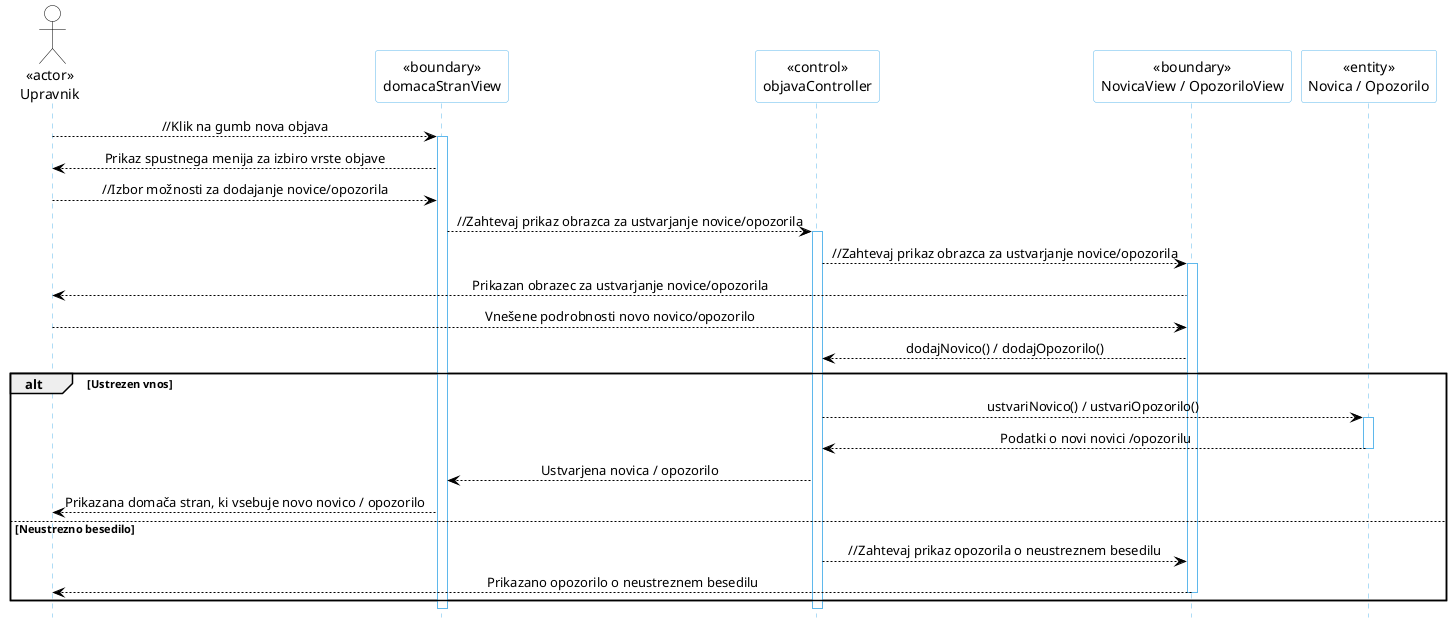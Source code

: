 @startuml
hide footbox

skinparam backgroundcolor transparent
skinparam defaultTextAlignment center
skinparam actorBorderColor black
skinparam actorBackgroundColor white
skinparam arrowColor black  
skinparam sequenceLifeLineBorderColor #5FB8EC
skinparam sequenceParticipantBorderColor #5FB8EC
skinparam sequenceParticipantBackgroundColor white

actor Upravnik as "<<actor>>\nUpravnik"
participant domacaStranView as "<<boundary>>\ndomacaStranView"
participant objavaController as "<<control>>\nobjavaController"
participant dodajanjeNOView as "<<boundary>>\nNovicaView / OpozoriloView"
participant NO as "<<entity>>\nNovica / Opozorilo"
Upravnik --> domacaStranView: //Klik na gumb nova objava
activate domacaStranView
domacaStranView --> Upravnik: Prikaz spustnega menija za izbiro vrste objave
Upravnik --> domacaStranView: //Izbor možnosti za dodajanje novice/opozorila
domacaStranView --> objavaController: //Zahtevaj prikaz obrazca za ustvarjanje novice/opozorila
activate objavaController
objavaController --> dodajanjeNOView: //Zahtevaj prikaz obrazca za ustvarjanje novice/opozorila
activate dodajanjeNOView
dodajanjeNOView --> Upravnik: Prikazan obrazec za ustvarjanje novice/opozorila

Upravnik --> dodajanjeNOView: Vnešene podrobnosti novo novico/opozorilo
dodajanjeNOView --> objavaController: dodajNovico() / dodajOpozorilo()
alt Ustrezen vnos
objavaController --> NO: ustvariNovico() / ustvariOpozorilo()
activate NO
NO --> objavaController: Podatki o novi novici /opozorilu
deactivate NO
objavaController --> domacaStranView: Ustvarjena novica / opozorilo
domacaStranView --> Upravnik: Prikazana domača stran, ki vsebuje novo novico / opozorilo
else Neustrezno besedilo
objavaController --> dodajanjeNOView: //Zahtevaj prikaz opozorila o neustreznem besedilu
dodajanjeNOView --> Upravnik: Prikazano opozorilo o neustreznem besedilu
deactivate dodajanjeNOView
end
@enduml
